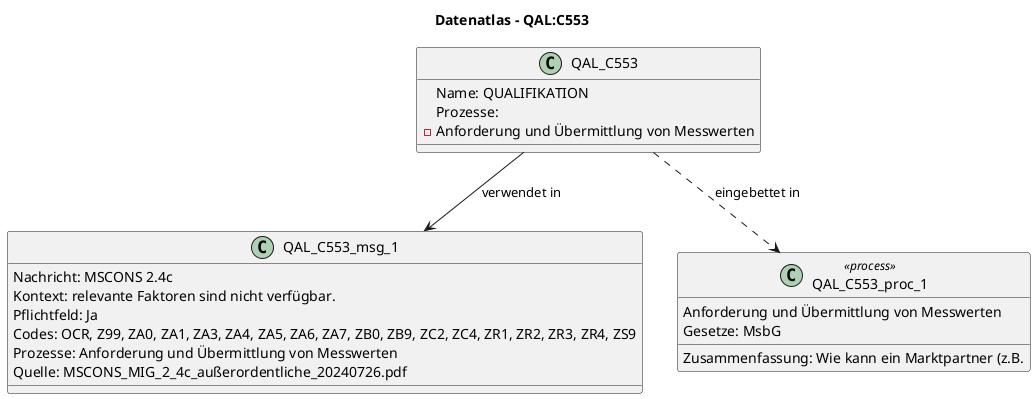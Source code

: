 @startuml
title Datenatlas – QAL:C553
class QAL_C553 {
  Name: QUALIFIKATION
  Prozesse:
    - Anforderung und Übermittlung von Messwerten
}
class QAL_C553_msg_1 {
  Nachricht: MSCONS 2.4c
  Kontext: relevante Faktoren sind nicht verfügbar.
  Pflichtfeld: Ja
  Codes: OCR, Z99, ZA0, ZA1, ZA3, ZA4, ZA5, ZA6, ZA7, ZB0, ZB9, ZC2, ZC4, ZR1, ZR2, ZR3, ZR4, ZS9
  Prozesse: Anforderung und Übermittlung von Messwerten
  Quelle: MSCONS_MIG_2_4c_außerordentliche_20240726.pdf
}
QAL_C553 --> QAL_C553_msg_1 : verwendet in
class QAL_C553_proc_1 <<process>> {
  Anforderung und Übermittlung von Messwerten
  Gesetze: MsbG
  Zusammenfassung: Wie kann ein Marktpartner (z.B.
}
QAL_C553 ..> QAL_C553_proc_1 : eingebettet in
@enduml
